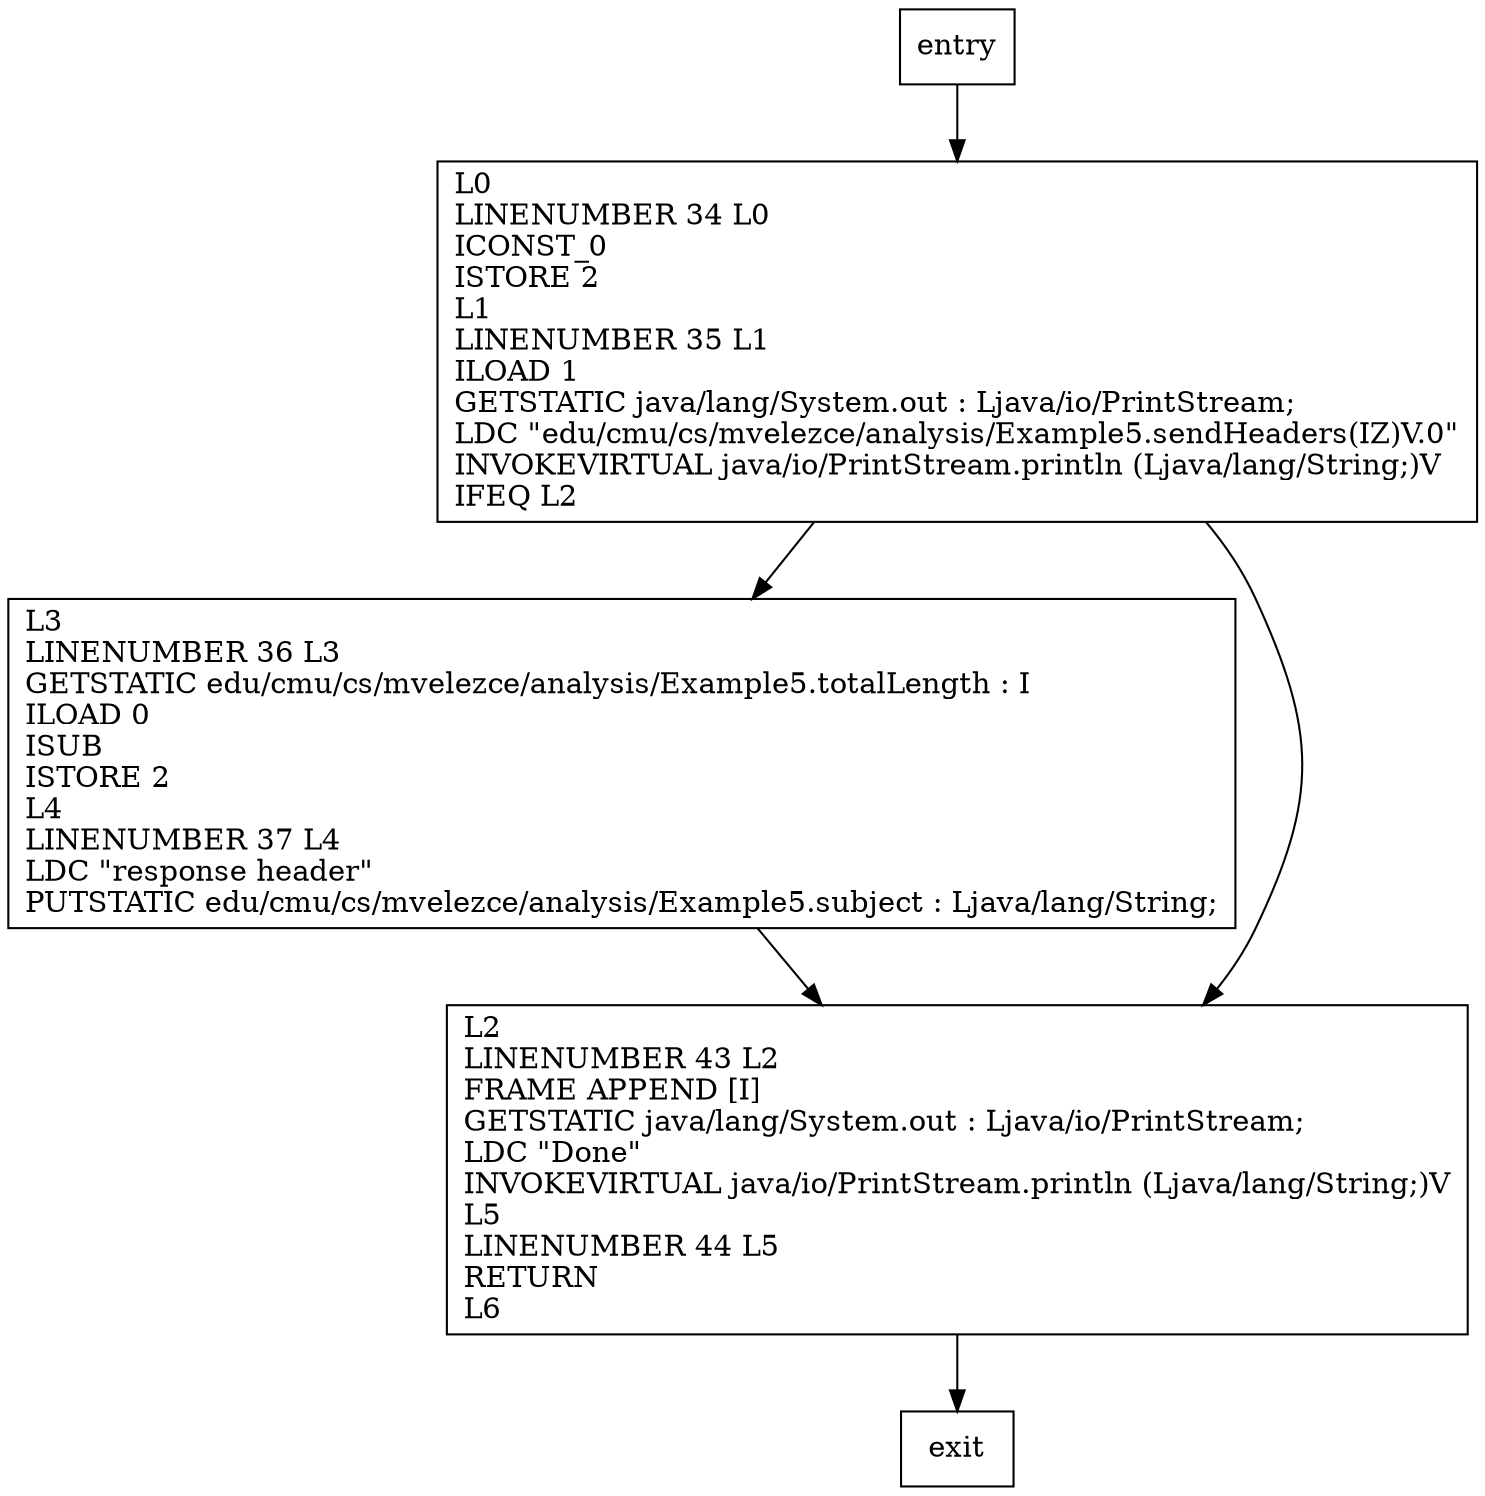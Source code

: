 digraph sendHeaders {
node [shape=record];
814111376 [label="L0\lLINENUMBER 34 L0\lICONST_0\lISTORE 2\lL1\lLINENUMBER 35 L1\lILOAD 1\lGETSTATIC java/lang/System.out : Ljava/io/PrintStream;\lLDC \"edu/cmu/cs/mvelezce/analysis/Example5.sendHeaders(IZ)V.0\"\lINVOKEVIRTUAL java/io/PrintStream.println (Ljava/lang/String;)V\lIFEQ L2\l"];
1630841930 [label="L3\lLINENUMBER 36 L3\lGETSTATIC edu/cmu/cs/mvelezce/analysis/Example5.totalLength : I\lILOAD 0\lISUB\lISTORE 2\lL4\lLINENUMBER 37 L4\lLDC \"response header\"\lPUTSTATIC edu/cmu/cs/mvelezce/analysis/Example5.subject : Ljava/lang/String;\l"];
2004655561 [label="L2\lLINENUMBER 43 L2\lFRAME APPEND [I]\lGETSTATIC java/lang/System.out : Ljava/io/PrintStream;\lLDC \"Done\"\lINVOKEVIRTUAL java/io/PrintStream.println (Ljava/lang/String;)V\lL5\lLINENUMBER 44 L5\lRETURN\lL6\l"];
entry;
exit;
814111376 -> 1630841930;
814111376 -> 2004655561;
entry -> 814111376;
1630841930 -> 2004655561;
2004655561 -> exit;
}
